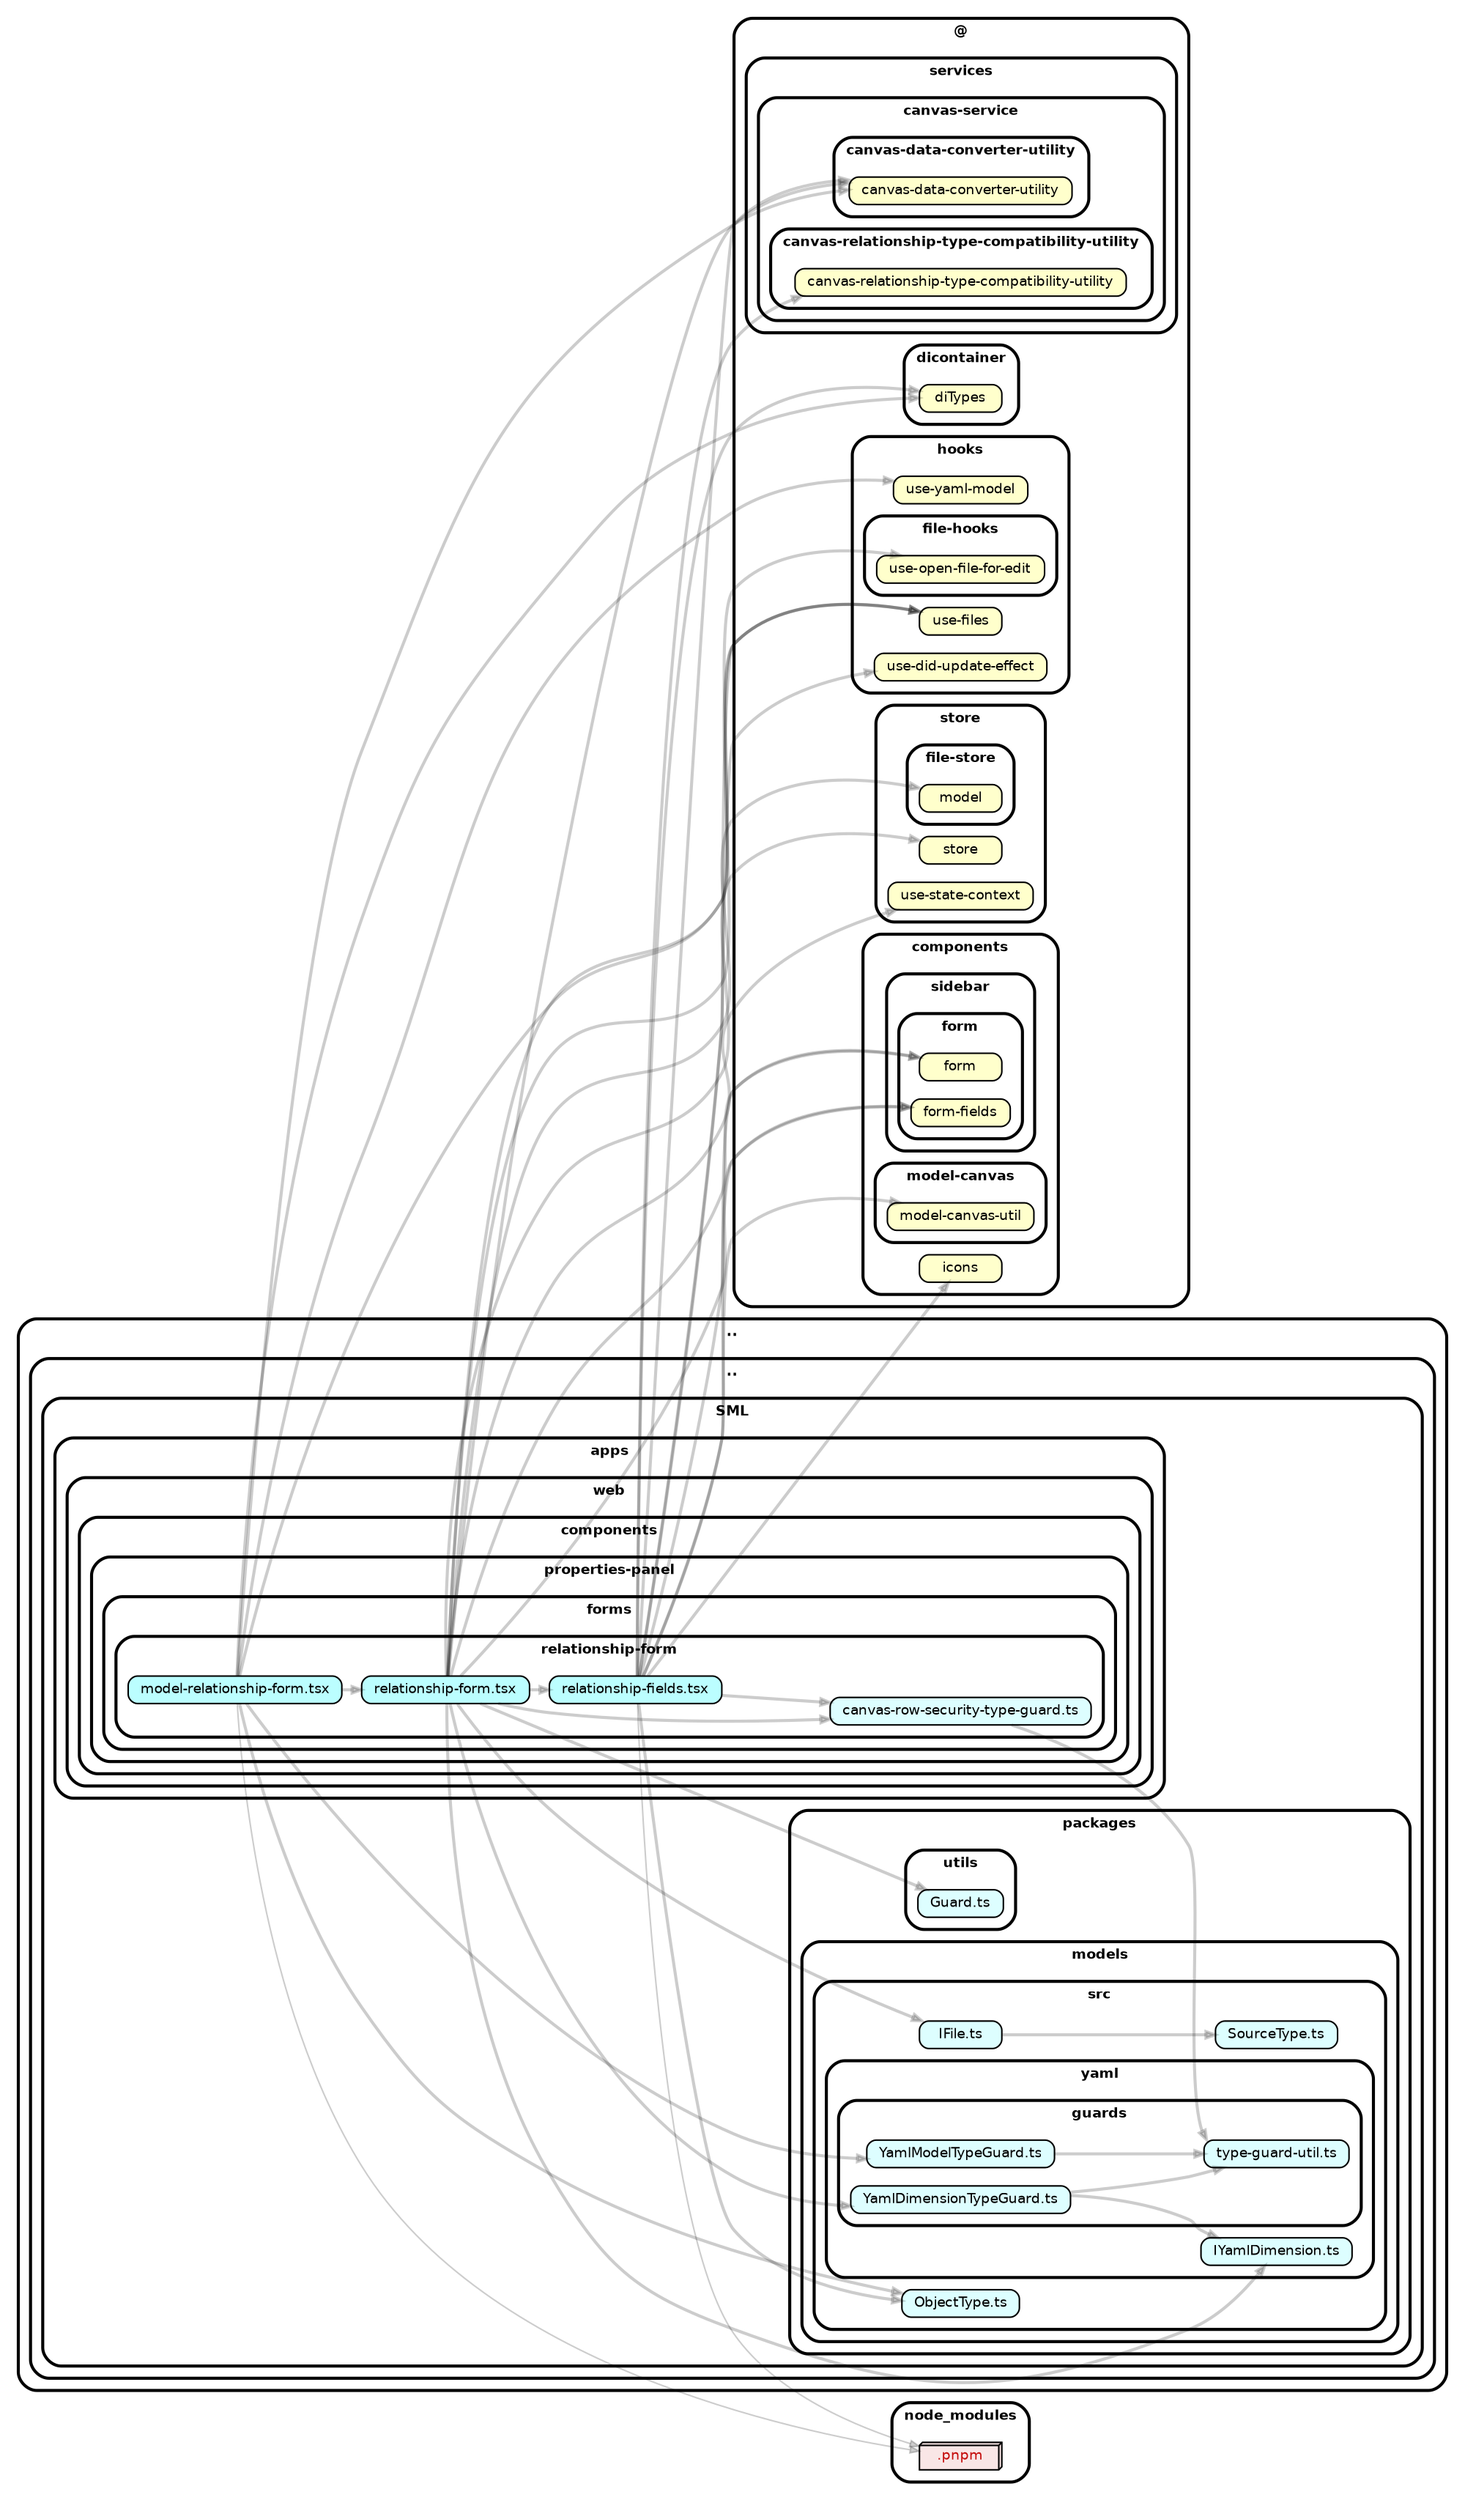 strict digraph "dependency-cruiser output"{
    rankdir="LR" splines="true" overlap="false" nodesep="0.16" ranksep="0.18" fontname="Helvetica-bold" fontsize="9" style="rounded,bold,filled" fillcolor="#ffffff" compound="true"
    node [shape="box" style="rounded, filled" height="0.2" color="black" fillcolor="#ffffcc" fontcolor="black" fontname="Helvetica" fontsize="9"]
    edge [arrowhead="normal" arrowsize="0.6" penwidth="2.0" color="#00000033" fontname="Helvetica" fontsize="9"]

    subgraph "cluster_.." {label=".." subgraph "cluster_../.." {label=".." subgraph "cluster_../../SML" {label="SML" subgraph "cluster_../../SML/apps" {label="apps" subgraph "cluster_../../SML/apps/web" {label="web" subgraph "cluster_../../SML/apps/web/components" {label="components" subgraph "cluster_../../SML/apps/web/components/properties-panel" {label="properties-panel" subgraph "cluster_../../SML/apps/web/components/properties-panel/forms" {label="forms" subgraph "cluster_../../SML/apps/web/components/properties-panel/forms/relationship-form" {label="relationship-form" "../../SML/apps/web/components/properties-panel/forms/relationship-form/canvas-row-security-type-guard.ts" [label=<canvas-row-security-type-guard.ts> tooltip="canvas-row-security-type-guard.ts" URL="../../SML/apps/web/components/properties-panel/forms/relationship-form/canvas-row-security-type-guard.ts" fillcolor="#ddfeff"] } } } } } } } } }
    "../../SML/apps/web/components/properties-panel/forms/relationship-form/canvas-row-security-type-guard.ts" -> "../../SML/packages/models/src/yaml/guards/type-guard-util.ts"
    subgraph "cluster_.." {label=".." subgraph "cluster_../.." {label=".." subgraph "cluster_../../SML" {label="SML" subgraph "cluster_../../SML/apps" {label="apps" subgraph "cluster_../../SML/apps/web" {label="web" subgraph "cluster_../../SML/apps/web/components" {label="components" subgraph "cluster_../../SML/apps/web/components/properties-panel" {label="properties-panel" subgraph "cluster_../../SML/apps/web/components/properties-panel/forms" {label="forms" subgraph "cluster_../../SML/apps/web/components/properties-panel/forms/relationship-form" {label="relationship-form" "../../SML/apps/web/components/properties-panel/forms/relationship-form/model-relationship-form.tsx" [label=<model-relationship-form.tsx> tooltip="model-relationship-form.tsx" URL="../../SML/apps/web/components/properties-panel/forms/relationship-form/model-relationship-form.tsx" fillcolor="#bbfeff"] } } } } } } } } }
    "../../SML/apps/web/components/properties-panel/forms/relationship-form/model-relationship-form.tsx" -> "../../SML/apps/web/components/properties-panel/forms/relationship-form/relationship-form.tsx"
    "../../SML/apps/web/components/properties-panel/forms/relationship-form/model-relationship-form.tsx" -> "@/dicontainer/diTypes"
    "../../SML/apps/web/components/properties-panel/forms/relationship-form/model-relationship-form.tsx" -> "@/hooks/use-files"
    "../../SML/apps/web/components/properties-panel/forms/relationship-form/model-relationship-form.tsx" -> "@/hooks/use-yaml-model"
    "../../SML/apps/web/components/properties-panel/forms/relationship-form/model-relationship-form.tsx" -> "@/services/canvas-service/canvas-data-converter-utility/canvas-data-converter-utility"
    "../../SML/apps/web/components/properties-panel/forms/relationship-form/model-relationship-form.tsx" -> "node_modules/.pnpm" [penwidth="1.0"]
    "../../SML/apps/web/components/properties-panel/forms/relationship-form/model-relationship-form.tsx" -> "../../SML/packages/models/src/ObjectType.ts"
    "../../SML/apps/web/components/properties-panel/forms/relationship-form/model-relationship-form.tsx" -> "../../SML/packages/models/src/yaml/guards/YamlModelTypeGuard.ts"
    subgraph "cluster_.." {label=".." subgraph "cluster_../.." {label=".." subgraph "cluster_../../SML" {label="SML" subgraph "cluster_../../SML/apps" {label="apps" subgraph "cluster_../../SML/apps/web" {label="web" subgraph "cluster_../../SML/apps/web/components" {label="components" subgraph "cluster_../../SML/apps/web/components/properties-panel" {label="properties-panel" subgraph "cluster_../../SML/apps/web/components/properties-panel/forms" {label="forms" subgraph "cluster_../../SML/apps/web/components/properties-panel/forms/relationship-form" {label="relationship-form" "../../SML/apps/web/components/properties-panel/forms/relationship-form/relationship-fields.tsx" [label=<relationship-fields.tsx> tooltip="relationship-fields.tsx" URL="../../SML/apps/web/components/properties-panel/forms/relationship-form/relationship-fields.tsx" fillcolor="#bbfeff"] } } } } } } } } }
    "../../SML/apps/web/components/properties-panel/forms/relationship-form/relationship-fields.tsx" -> "../../SML/apps/web/components/properties-panel/forms/relationship-form/canvas-row-security-type-guard.ts"
    "../../SML/apps/web/components/properties-panel/forms/relationship-form/relationship-fields.tsx" -> "@/components/icons"
    "../../SML/apps/web/components/properties-panel/forms/relationship-form/relationship-fields.tsx" -> "@/components/model-canvas/model-canvas-util"
    "../../SML/apps/web/components/properties-panel/forms/relationship-form/relationship-fields.tsx" -> "@/components/sidebar/form/form"
    "../../SML/apps/web/components/properties-panel/forms/relationship-form/relationship-fields.tsx" -> "@/components/sidebar/form/form-fields"
    "../../SML/apps/web/components/properties-panel/forms/relationship-form/relationship-fields.tsx" -> "@/dicontainer/diTypes"
    "../../SML/apps/web/components/properties-panel/forms/relationship-form/relationship-fields.tsx" -> "@/hooks/use-did-update-effect"
    "../../SML/apps/web/components/properties-panel/forms/relationship-form/relationship-fields.tsx" -> "@/hooks/use-files"
    "../../SML/apps/web/components/properties-panel/forms/relationship-form/relationship-fields.tsx" -> "@/services/canvas-service/canvas-data-converter-utility/canvas-data-converter-utility"
    "../../SML/apps/web/components/properties-panel/forms/relationship-form/relationship-fields.tsx" -> "@/services/canvas-service/canvas-relationship-type-compatibility-utility/canvas-relationship-type-compatibility-utility"
    "../../SML/apps/web/components/properties-panel/forms/relationship-form/relationship-fields.tsx" -> "node_modules/.pnpm" [penwidth="1.0"]
    "../../SML/apps/web/components/properties-panel/forms/relationship-form/relationship-fields.tsx" -> "../../SML/packages/models/src/ObjectType.ts"
    subgraph "cluster_.." {label=".." subgraph "cluster_../.." {label=".." subgraph "cluster_../../SML" {label="SML" subgraph "cluster_../../SML/apps" {label="apps" subgraph "cluster_../../SML/apps/web" {label="web" subgraph "cluster_../../SML/apps/web/components" {label="components" subgraph "cluster_../../SML/apps/web/components/properties-panel" {label="properties-panel" subgraph "cluster_../../SML/apps/web/components/properties-panel/forms" {label="forms" subgraph "cluster_../../SML/apps/web/components/properties-panel/forms/relationship-form" {label="relationship-form" "../../SML/apps/web/components/properties-panel/forms/relationship-form/relationship-form.tsx" [label=<relationship-form.tsx> tooltip="relationship-form.tsx" URL="../../SML/apps/web/components/properties-panel/forms/relationship-form/relationship-form.tsx" fillcolor="#bbfeff"] } } } } } } } } }
    "../../SML/apps/web/components/properties-panel/forms/relationship-form/relationship-form.tsx" -> "../../SML/apps/web/components/properties-panel/forms/relationship-form/canvas-row-security-type-guard.ts"
    "../../SML/apps/web/components/properties-panel/forms/relationship-form/relationship-form.tsx" -> "../../SML/apps/web/components/properties-panel/forms/relationship-form/relationship-fields.tsx"
    "../../SML/apps/web/components/properties-panel/forms/relationship-form/relationship-form.tsx" -> "@/components/sidebar/form/form"
    "../../SML/apps/web/components/properties-panel/forms/relationship-form/relationship-form.tsx" -> "@/components/sidebar/form/form-fields"
    "../../SML/apps/web/components/properties-panel/forms/relationship-form/relationship-form.tsx" -> "@/hooks/file-hooks/use-open-file-for-edit"
    "../../SML/apps/web/components/properties-panel/forms/relationship-form/relationship-form.tsx" -> "@/hooks/use-files"
    "../../SML/apps/web/components/properties-panel/forms/relationship-form/relationship-form.tsx" -> "@/services/canvas-service/canvas-data-converter-utility/canvas-data-converter-utility"
    "../../SML/apps/web/components/properties-panel/forms/relationship-form/relationship-form.tsx" -> "@/store/file-store/model"
    "../../SML/apps/web/components/properties-panel/forms/relationship-form/relationship-form.tsx" -> "@/store/store"
    "../../SML/apps/web/components/properties-panel/forms/relationship-form/relationship-form.tsx" -> "@/store/use-state-context"
    "../../SML/apps/web/components/properties-panel/forms/relationship-form/relationship-form.tsx" -> "../../SML/packages/models/src/IFile.ts"
    "../../SML/apps/web/components/properties-panel/forms/relationship-form/relationship-form.tsx" -> "../../SML/packages/models/src/yaml/guards/YamlDimensionTypeGuard.ts"
    "../../SML/apps/web/components/properties-panel/forms/relationship-form/relationship-form.tsx" -> "../../SML/packages/models/src/yaml/IYamlDimension.ts"
    "../../SML/apps/web/components/properties-panel/forms/relationship-form/relationship-form.tsx" -> "../../SML/packages/utils/Guard.ts"
    subgraph "cluster_.." {label=".." subgraph "cluster_../.." {label=".." subgraph "cluster_../../SML" {label="SML" subgraph "cluster_../../SML/packages" {label="packages" subgraph "cluster_../../SML/packages/models" {label="models" subgraph "cluster_../../SML/packages/models/src" {label="src" "../../SML/packages/models/src/IFile.ts" [label=<IFile.ts> tooltip="IFile.ts" URL="../../SML/packages/models/src/IFile.ts" fillcolor="#ddfeff"] } } } } } }
    "../../SML/packages/models/src/IFile.ts" -> "../../SML/packages/models/src/SourceType.ts"
    subgraph "cluster_.." {label=".." subgraph "cluster_../.." {label=".." subgraph "cluster_../../SML" {label="SML" subgraph "cluster_../../SML/packages" {label="packages" subgraph "cluster_../../SML/packages/models" {label="models" subgraph "cluster_../../SML/packages/models/src" {label="src" "../../SML/packages/models/src/ObjectType.ts" [label=<ObjectType.ts> tooltip="ObjectType.ts" URL="../../SML/packages/models/src/ObjectType.ts" fillcolor="#ddfeff"] } } } } } }
    subgraph "cluster_.." {label=".." subgraph "cluster_../.." {label=".." subgraph "cluster_../../SML" {label="SML" subgraph "cluster_../../SML/packages" {label="packages" subgraph "cluster_../../SML/packages/models" {label="models" subgraph "cluster_../../SML/packages/models/src" {label="src" "../../SML/packages/models/src/SourceType.ts" [label=<SourceType.ts> tooltip="SourceType.ts" URL="../../SML/packages/models/src/SourceType.ts" fillcolor="#ddfeff"] } } } } } }
    subgraph "cluster_.." {label=".." subgraph "cluster_../.." {label=".." subgraph "cluster_../../SML" {label="SML" subgraph "cluster_../../SML/packages" {label="packages" subgraph "cluster_../../SML/packages/models" {label="models" subgraph "cluster_../../SML/packages/models/src" {label="src" subgraph "cluster_../../SML/packages/models/src/yaml" {label="yaml" "../../SML/packages/models/src/yaml/IYamlDimension.ts" [label=<IYamlDimension.ts> tooltip="IYamlDimension.ts" URL="../../SML/packages/models/src/yaml/IYamlDimension.ts" fillcolor="#ddfeff"] } } } } } } }
    subgraph "cluster_.." {label=".." subgraph "cluster_../.." {label=".." subgraph "cluster_../../SML" {label="SML" subgraph "cluster_../../SML/packages" {label="packages" subgraph "cluster_../../SML/packages/models" {label="models" subgraph "cluster_../../SML/packages/models/src" {label="src" subgraph "cluster_../../SML/packages/models/src/yaml" {label="yaml" subgraph "cluster_../../SML/packages/models/src/yaml/guards" {label="guards" "../../SML/packages/models/src/yaml/guards/YamlDimensionTypeGuard.ts" [label=<YamlDimensionTypeGuard.ts> tooltip="YamlDimensionTypeGuard.ts" URL="../../SML/packages/models/src/yaml/guards/YamlDimensionTypeGuard.ts" fillcolor="#ddfeff"] } } } } } } } }
    "../../SML/packages/models/src/yaml/guards/YamlDimensionTypeGuard.ts" -> "../../SML/packages/models/src/yaml/IYamlDimension.ts"
    "../../SML/packages/models/src/yaml/guards/YamlDimensionTypeGuard.ts" -> "../../SML/packages/models/src/yaml/guards/type-guard-util.ts"
    subgraph "cluster_.." {label=".." subgraph "cluster_../.." {label=".." subgraph "cluster_../../SML" {label="SML" subgraph "cluster_../../SML/packages" {label="packages" subgraph "cluster_../../SML/packages/models" {label="models" subgraph "cluster_../../SML/packages/models/src" {label="src" subgraph "cluster_../../SML/packages/models/src/yaml" {label="yaml" subgraph "cluster_../../SML/packages/models/src/yaml/guards" {label="guards" "../../SML/packages/models/src/yaml/guards/YamlModelTypeGuard.ts" [label=<YamlModelTypeGuard.ts> tooltip="YamlModelTypeGuard.ts" URL="../../SML/packages/models/src/yaml/guards/YamlModelTypeGuard.ts" fillcolor="#ddfeff"] } } } } } } } }
    "../../SML/packages/models/src/yaml/guards/YamlModelTypeGuard.ts" -> "../../SML/packages/models/src/yaml/guards/type-guard-util.ts"
    subgraph "cluster_.." {label=".." subgraph "cluster_../.." {label=".." subgraph "cluster_../../SML" {label="SML" subgraph "cluster_../../SML/packages" {label="packages" subgraph "cluster_../../SML/packages/models" {label="models" subgraph "cluster_../../SML/packages/models/src" {label="src" subgraph "cluster_../../SML/packages/models/src/yaml" {label="yaml" subgraph "cluster_../../SML/packages/models/src/yaml/guards" {label="guards" "../../SML/packages/models/src/yaml/guards/type-guard-util.ts" [label=<type-guard-util.ts> tooltip="type-guard-util.ts" URL="../../SML/packages/models/src/yaml/guards/type-guard-util.ts" fillcolor="#ddfeff"] } } } } } } } }
    subgraph "cluster_.." {label=".." subgraph "cluster_../.." {label=".." subgraph "cluster_../../SML" {label="SML" subgraph "cluster_../../SML/packages" {label="packages" subgraph "cluster_../../SML/packages/utils" {label="utils" "../../SML/packages/utils/Guard.ts" [label=<Guard.ts> tooltip="Guard.ts" URL="../../SML/packages/utils/Guard.ts" fillcolor="#ddfeff"] } } } } }
    subgraph "cluster_@" {label="@" subgraph "cluster_@/components" {label="components" "@/components/icons" [label=<icons> tooltip="icons" ] } }
    subgraph "cluster_@" {label="@" subgraph "cluster_@/components" {label="components" subgraph "cluster_@/components/model-canvas" {label="model-canvas" "@/components/model-canvas/model-canvas-util" [label=<model-canvas-util> tooltip="model-canvas-util" ] } } }
    subgraph "cluster_@" {label="@" subgraph "cluster_@/components" {label="components" subgraph "cluster_@/components/sidebar" {label="sidebar" subgraph "cluster_@/components/sidebar/form" {label="form" "@/components/sidebar/form/form" [label=<form> tooltip="form" ] } } } }
    subgraph "cluster_@" {label="@" subgraph "cluster_@/components" {label="components" subgraph "cluster_@/components/sidebar" {label="sidebar" subgraph "cluster_@/components/sidebar/form" {label="form" "@/components/sidebar/form/form-fields" [label=<form-fields> tooltip="form-fields" ] } } } }
    subgraph "cluster_@" {label="@" subgraph "cluster_@/dicontainer" {label="dicontainer" "@/dicontainer/diTypes" [label=<diTypes> tooltip="diTypes" ] } }
    subgraph "cluster_@" {label="@" subgraph "cluster_@/hooks" {label="hooks" subgraph "cluster_@/hooks/file-hooks" {label="file-hooks" "@/hooks/file-hooks/use-open-file-for-edit" [label=<use-open-file-for-edit> tooltip="use-open-file-for-edit" ] } } }
    subgraph "cluster_@" {label="@" subgraph "cluster_@/hooks" {label="hooks" "@/hooks/use-did-update-effect" [label=<use-did-update-effect> tooltip="use-did-update-effect" ] } }
    subgraph "cluster_@" {label="@" subgraph "cluster_@/hooks" {label="hooks" "@/hooks/use-files" [label=<use-files> tooltip="use-files" ] } }
    subgraph "cluster_@" {label="@" subgraph "cluster_@/hooks" {label="hooks" "@/hooks/use-yaml-model" [label=<use-yaml-model> tooltip="use-yaml-model" ] } }
    subgraph "cluster_@" {label="@" subgraph "cluster_@/services" {label="services" subgraph "cluster_@/services/canvas-service" {label="canvas-service" subgraph "cluster_@/services/canvas-service/canvas-data-converter-utility" {label="canvas-data-converter-utility" "@/services/canvas-service/canvas-data-converter-utility/canvas-data-converter-utility" [label=<canvas-data-converter-utility> tooltip="canvas-data-converter-utility" ] } } } }
    subgraph "cluster_@" {label="@" subgraph "cluster_@/services" {label="services" subgraph "cluster_@/services/canvas-service" {label="canvas-service" subgraph "cluster_@/services/canvas-service/canvas-relationship-type-compatibility-utility" {label="canvas-relationship-type-compatibility-utility" "@/services/canvas-service/canvas-relationship-type-compatibility-utility/canvas-relationship-type-compatibility-utility" [label=<canvas-relationship-type-compatibility-utility> tooltip="canvas-relationship-type-compatibility-utility" ] } } } }
    subgraph "cluster_@" {label="@" subgraph "cluster_@/store" {label="store" subgraph "cluster_@/store/file-store" {label="file-store" "@/store/file-store/model" [label=<model> tooltip="model" ] } } }
    subgraph "cluster_@" {label="@" subgraph "cluster_@/store" {label="store" "@/store/store" [label=<store> tooltip="store" ] } }
    subgraph "cluster_@" {label="@" subgraph "cluster_@/store" {label="store" "@/store/use-state-context" [label=<use-state-context> tooltip="use-state-context" ] } }
    subgraph "cluster_node_modules" {label="node_modules" "node_modules/.pnpm" [label=<.pnpm> tooltip=".pnpm" URL="https://www.npmjs.com/package/.pnpm" shape="box3d" fillcolor="#c40b0a1a" fontcolor="#c40b0a"] }
}
